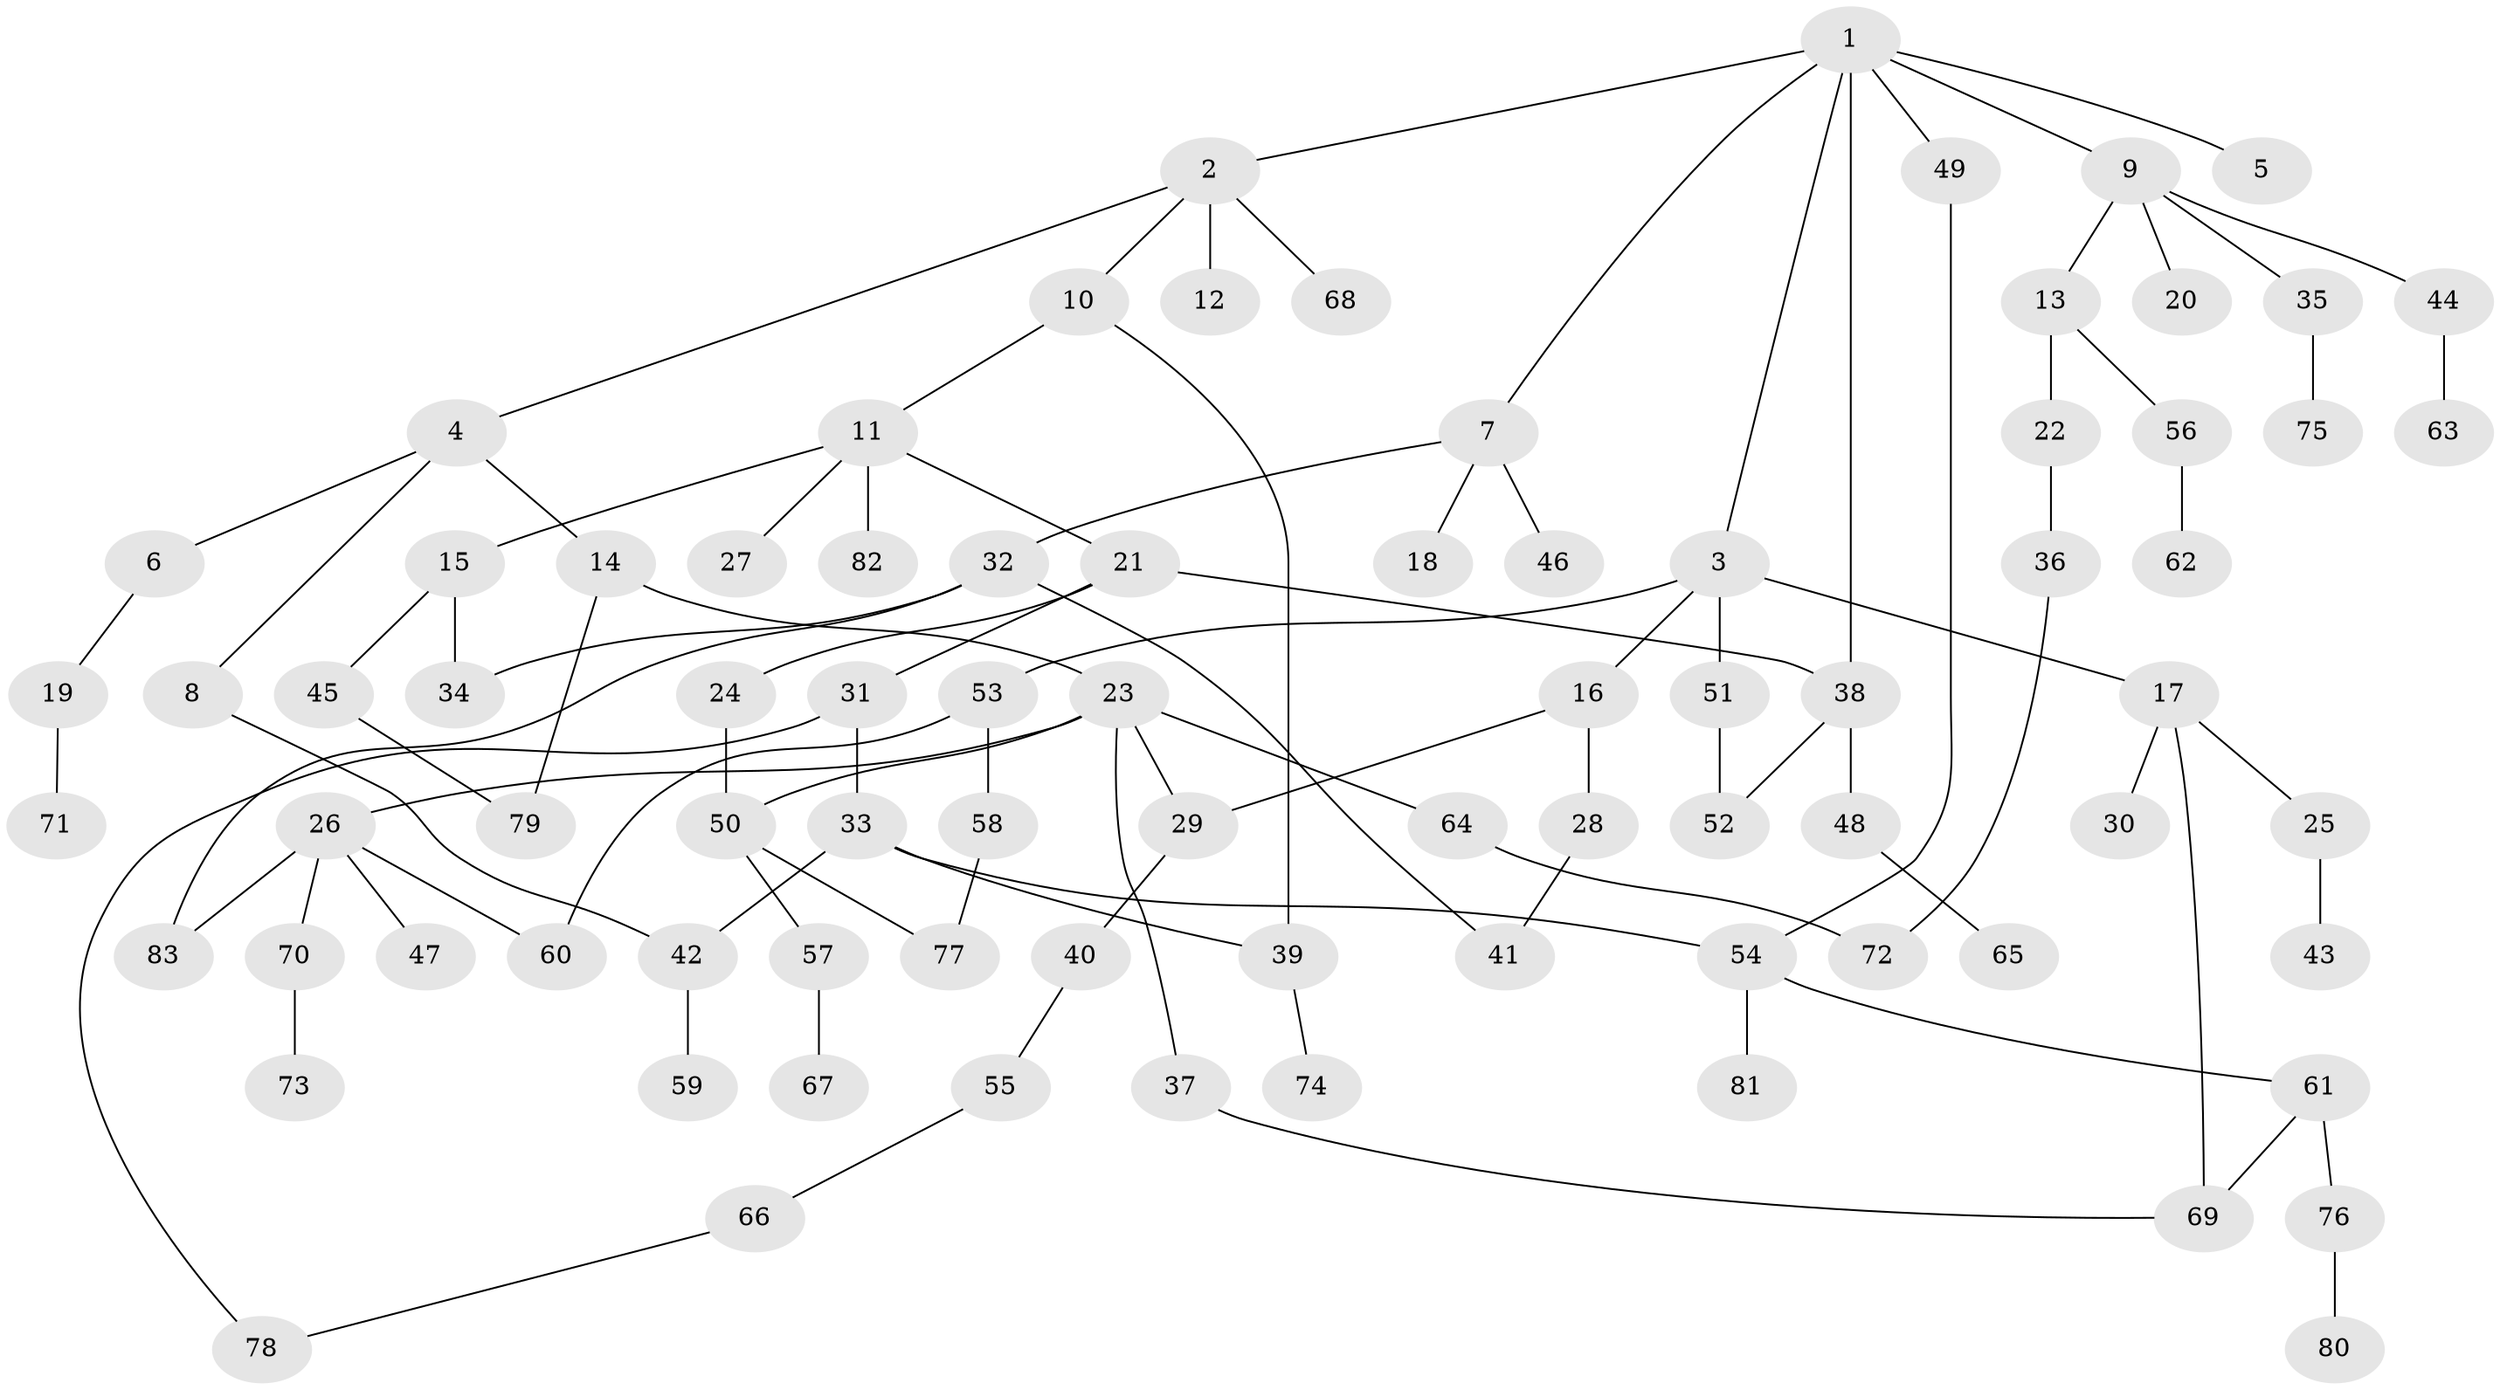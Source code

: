 // Generated by graph-tools (version 1.1) at 2025/49/03/09/25 03:49:22]
// undirected, 83 vertices, 99 edges
graph export_dot {
graph [start="1"]
  node [color=gray90,style=filled];
  1;
  2;
  3;
  4;
  5;
  6;
  7;
  8;
  9;
  10;
  11;
  12;
  13;
  14;
  15;
  16;
  17;
  18;
  19;
  20;
  21;
  22;
  23;
  24;
  25;
  26;
  27;
  28;
  29;
  30;
  31;
  32;
  33;
  34;
  35;
  36;
  37;
  38;
  39;
  40;
  41;
  42;
  43;
  44;
  45;
  46;
  47;
  48;
  49;
  50;
  51;
  52;
  53;
  54;
  55;
  56;
  57;
  58;
  59;
  60;
  61;
  62;
  63;
  64;
  65;
  66;
  67;
  68;
  69;
  70;
  71;
  72;
  73;
  74;
  75;
  76;
  77;
  78;
  79;
  80;
  81;
  82;
  83;
  1 -- 2;
  1 -- 3;
  1 -- 5;
  1 -- 7;
  1 -- 9;
  1 -- 38;
  1 -- 49;
  2 -- 4;
  2 -- 10;
  2 -- 12;
  2 -- 68;
  3 -- 16;
  3 -- 17;
  3 -- 51;
  3 -- 53;
  4 -- 6;
  4 -- 8;
  4 -- 14;
  6 -- 19;
  7 -- 18;
  7 -- 32;
  7 -- 46;
  8 -- 42;
  9 -- 13;
  9 -- 20;
  9 -- 35;
  9 -- 44;
  10 -- 11;
  10 -- 39;
  11 -- 15;
  11 -- 21;
  11 -- 27;
  11 -- 82;
  13 -- 22;
  13 -- 56;
  14 -- 23;
  14 -- 79;
  15 -- 34;
  15 -- 45;
  16 -- 28;
  16 -- 29;
  17 -- 25;
  17 -- 30;
  17 -- 69;
  19 -- 71;
  21 -- 24;
  21 -- 31;
  21 -- 38;
  22 -- 36;
  23 -- 26;
  23 -- 37;
  23 -- 64;
  23 -- 50;
  23 -- 29;
  24 -- 50;
  25 -- 43;
  26 -- 47;
  26 -- 70;
  26 -- 83;
  26 -- 60;
  28 -- 41;
  29 -- 40;
  31 -- 33;
  31 -- 78;
  32 -- 41;
  32 -- 83;
  32 -- 34;
  33 -- 39;
  33 -- 42;
  33 -- 54;
  35 -- 75;
  36 -- 72;
  37 -- 69;
  38 -- 48;
  38 -- 52;
  39 -- 74;
  40 -- 55;
  42 -- 59;
  44 -- 63;
  45 -- 79;
  48 -- 65;
  49 -- 54;
  50 -- 57;
  50 -- 77;
  51 -- 52;
  53 -- 58;
  53 -- 60;
  54 -- 61;
  54 -- 81;
  55 -- 66;
  56 -- 62;
  57 -- 67;
  58 -- 77;
  61 -- 76;
  61 -- 69;
  64 -- 72;
  66 -- 78;
  70 -- 73;
  76 -- 80;
}
